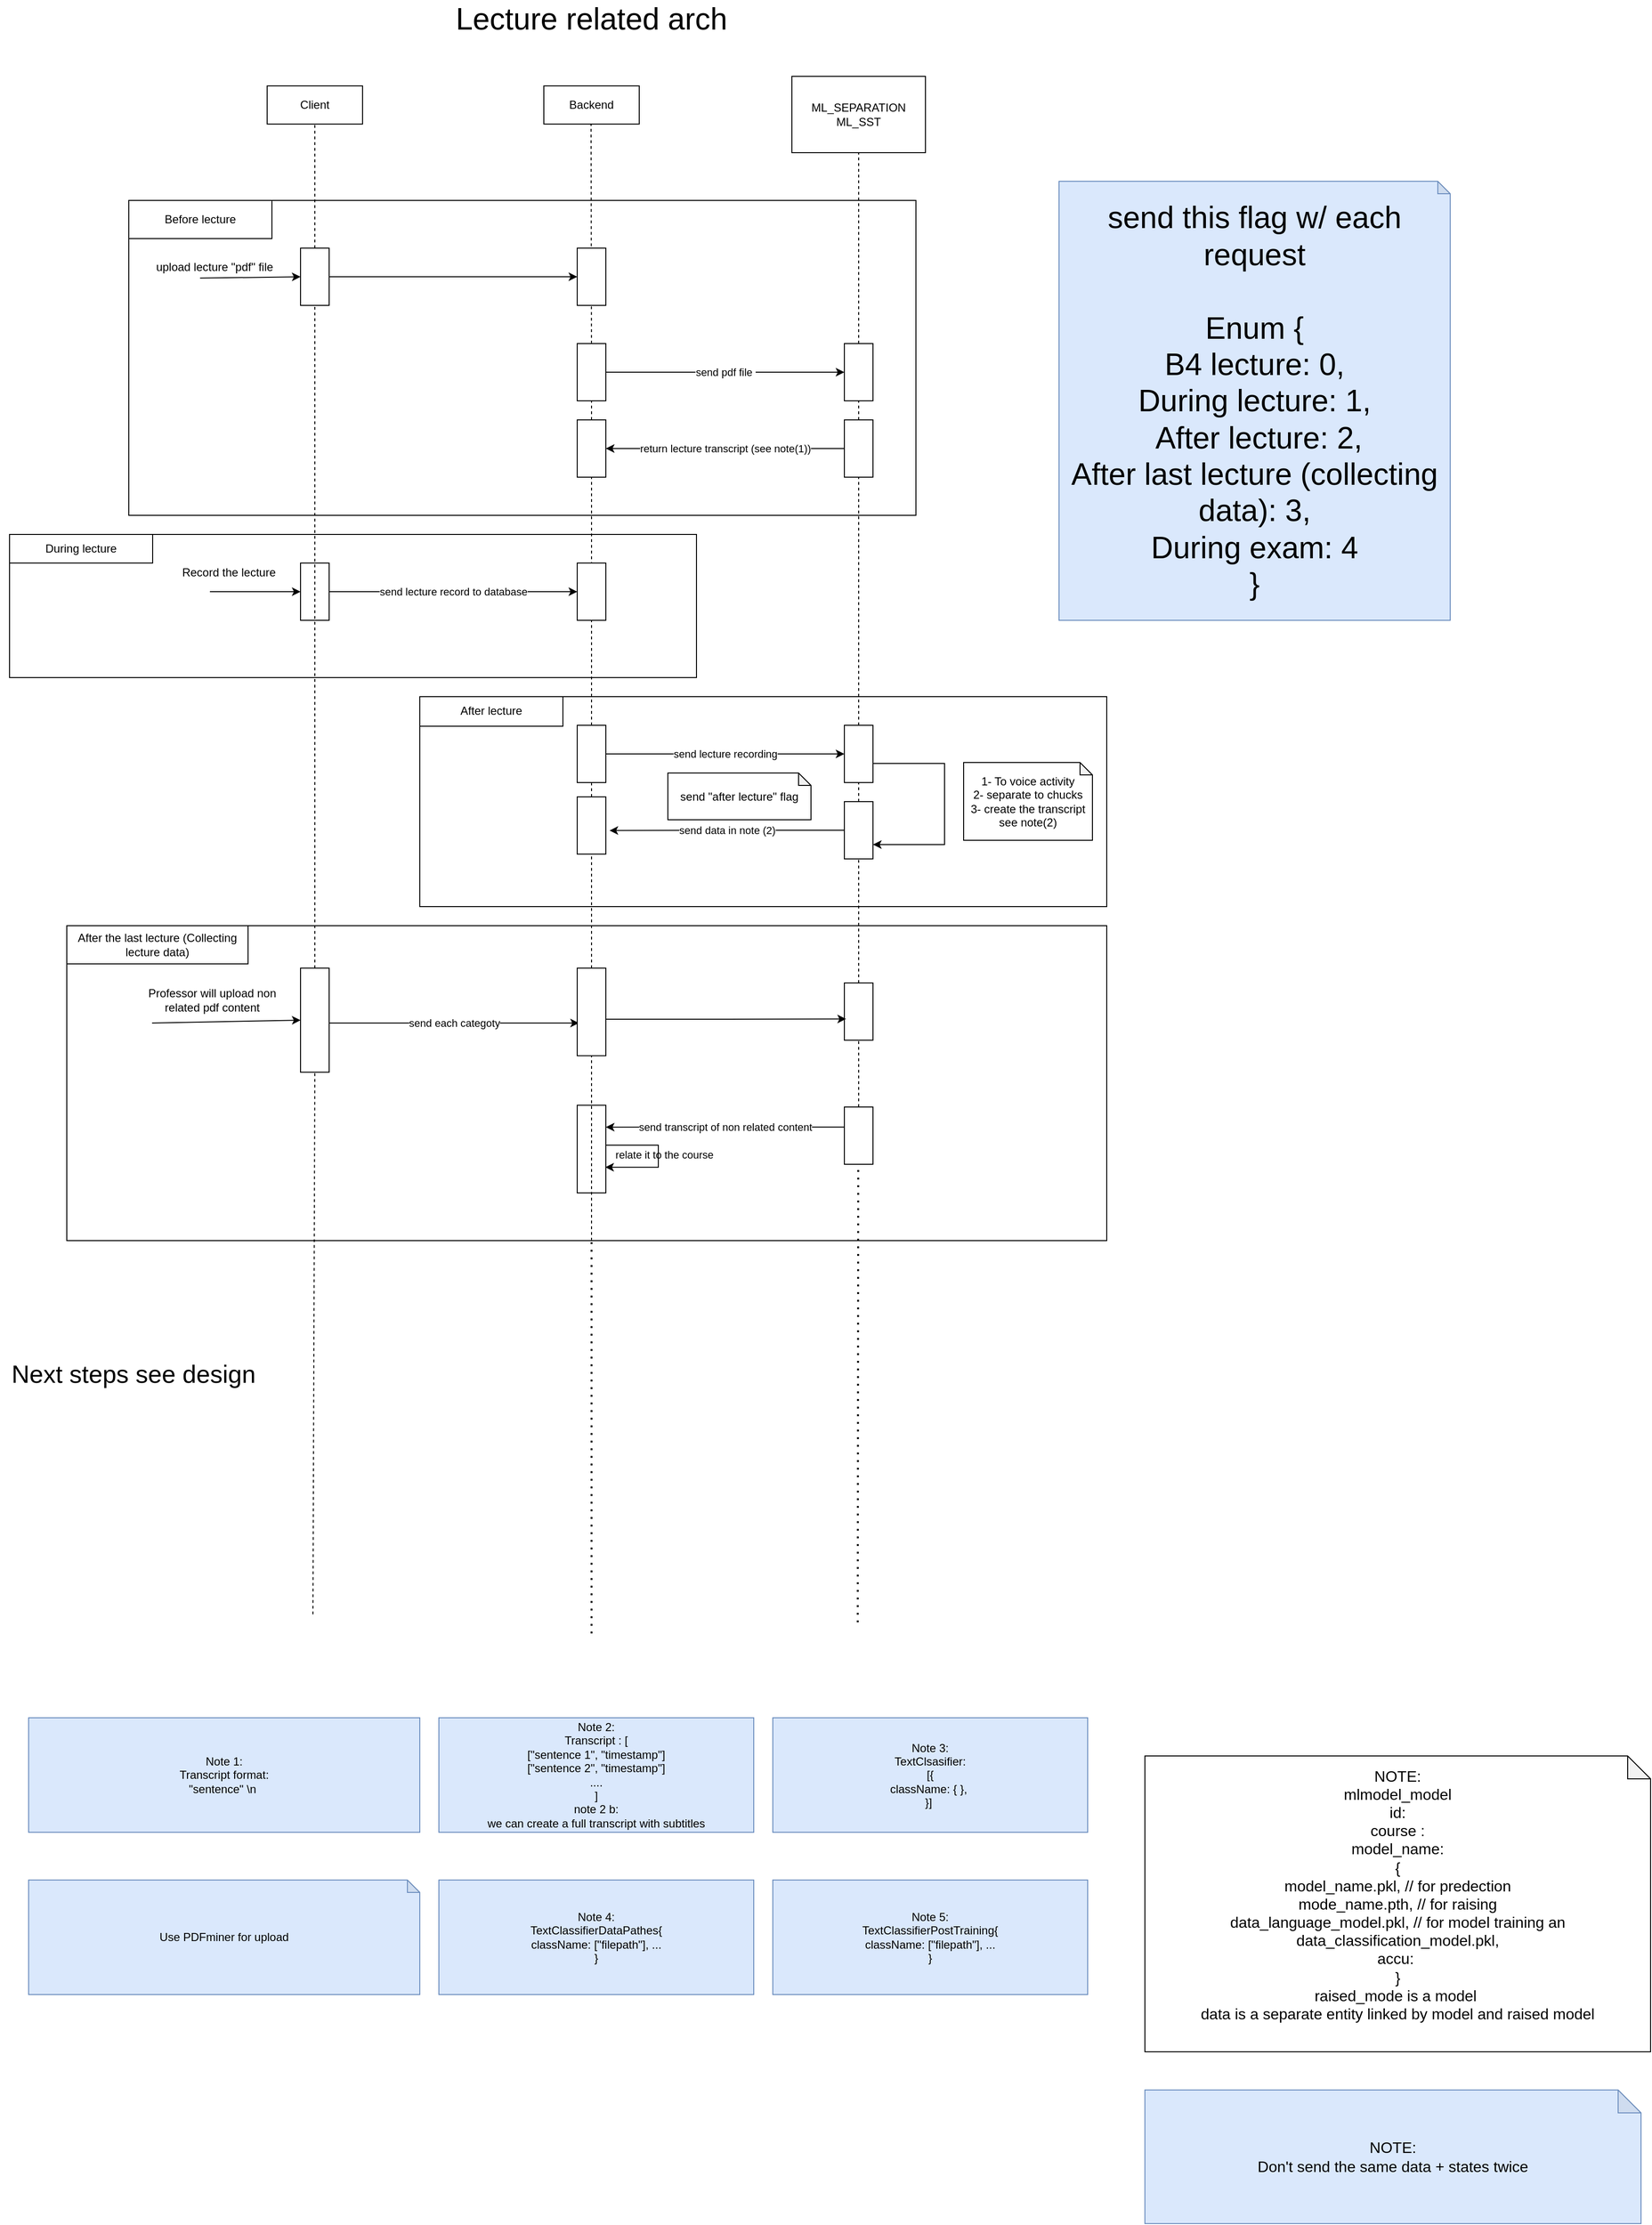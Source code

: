 <mxfile version="14.5.1" type="device"><diagram id="t9fIXe5IZrU1LKNT7w47" name="Page-1"><mxGraphModel dx="1736" dy="1136" grid="1" gridSize="10" guides="1" tooltips="1" connect="1" arrows="1" fold="1" page="1" pageScale="1" pageWidth="1900" pageHeight="1900" math="0" shadow="0"><root><mxCell id="0"/><mxCell id="1" parent="0"/><mxCell id="dnmfDC7BGTYA0zMHTiSS-55" value="" style="group" parent="1" vertex="1" connectable="0"><mxGeometry x="170" y="1080" width="1090" height="470" as="geometry"/></mxCell><mxCell id="dnmfDC7BGTYA0zMHTiSS-56" value="" style="rounded=0;whiteSpace=wrap;html=1;" parent="dnmfDC7BGTYA0zMHTiSS-55" vertex="1"><mxGeometry width="1090" height="330" as="geometry"/></mxCell><mxCell id="dnmfDC7BGTYA0zMHTiSS-57" value="After the last lecture (Collecting lecture data)" style="rounded=0;whiteSpace=wrap;html=1;" parent="dnmfDC7BGTYA0zMHTiSS-55" vertex="1"><mxGeometry width="190" height="40" as="geometry"/></mxCell><mxCell id="dnmfDC7BGTYA0zMHTiSS-62" value="Professor will upload non related pdf content" style="text;html=1;strokeColor=none;fillColor=none;align=center;verticalAlign=middle;whiteSpace=wrap;rounded=0;" parent="dnmfDC7BGTYA0zMHTiSS-55" vertex="1"><mxGeometry x="70" y="60.005" width="165" height="36.364" as="geometry"/></mxCell><mxCell id="dnmfDC7BGTYA0zMHTiSS-59" value="" style="rounded=0;whiteSpace=wrap;html=1;" parent="dnmfDC7BGTYA0zMHTiSS-55" vertex="1"><mxGeometry x="245" y="44.455" width="30" height="109.091" as="geometry"/></mxCell><mxCell id="dnmfDC7BGTYA0zMHTiSS-61" value="" style="endArrow=classic;html=1;entryX=0;entryY=0.5;entryDx=0;entryDy=0;exitX=0.082;exitY=0.309;exitDx=0;exitDy=0;exitPerimeter=0;" parent="dnmfDC7BGTYA0zMHTiSS-55" source="dnmfDC7BGTYA0zMHTiSS-56" target="dnmfDC7BGTYA0zMHTiSS-59" edge="1"><mxGeometry width="50" height="50" relative="1" as="geometry"><mxPoint x="129" y="99" as="sourcePoint"/><mxPoint x="120" y="70" as="targetPoint"/></mxGeometry></mxCell><mxCell id="dnmfDC7BGTYA0zMHTiSS-82" value="&lt;span style=&quot;font-size: 11px ; background-color: rgb(255 , 255 , 255)&quot;&gt;&amp;nbsp;relate it to the course&lt;/span&gt;" style="text;html=1;align=center;verticalAlign=middle;whiteSpace=wrap;rounded=0;" parent="dnmfDC7BGTYA0zMHTiSS-55" vertex="1"><mxGeometry x="565" y="230.0" width="120" height="20" as="geometry"/></mxCell><mxCell id="dnmfDC7BGTYA0zMHTiSS-85" style="edgeStyle=orthogonalEdgeStyle;rounded=0;orthogonalLoop=1;jettySize=auto;html=1;entryX=0.981;entryY=0.707;entryDx=0;entryDy=0;entryPerimeter=0;" parent="dnmfDC7BGTYA0zMHTiSS-55" source="dnmfDC7BGTYA0zMHTiSS-79" target="dnmfDC7BGTYA0zMHTiSS-79" edge="1"><mxGeometry relative="1" as="geometry"><Array as="points"><mxPoint x="620" y="230"/><mxPoint x="620" y="253"/></Array></mxGeometry></mxCell><mxCell id="dnmfDC7BGTYA0zMHTiSS-66" value="" style="rounded=0;whiteSpace=wrap;html=1;" parent="dnmfDC7BGTYA0zMHTiSS-55" vertex="1"><mxGeometry x="815" y="60" width="30" height="60" as="geometry"/></mxCell><mxCell id="YaJRXrGMl-IXoEO9RXp6-7" value="" style="endArrow=none;dashed=1;html=1;dashPattern=1 3;strokeWidth=2;" parent="dnmfDC7BGTYA0zMHTiSS-55" edge="1"><mxGeometry width="50" height="50" relative="1" as="geometry"><mxPoint x="550" y="741.667" as="sourcePoint"/><mxPoint x="550" y="330" as="targetPoint"/></mxGeometry></mxCell><mxCell id="YaJRXrGMl-IXoEO9RXp6-8" value="" style="endArrow=none;dashed=1;html=1;dashPattern=1 3;strokeWidth=2;" parent="dnmfDC7BGTYA0zMHTiSS-55" edge="1"><mxGeometry width="50" height="50" relative="1" as="geometry"><mxPoint x="829" y="730" as="sourcePoint"/><mxPoint x="829.58" y="250" as="targetPoint"/></mxGeometry></mxCell><mxCell id="dnmfDC7BGTYA0zMHTiSS-79" value="" style="rounded=0;whiteSpace=wrap;html=1;" parent="dnmfDC7BGTYA0zMHTiSS-55" vertex="1"><mxGeometry x="535" y="188.15" width="30" height="91.85" as="geometry"/></mxCell><mxCell id="dnmfDC7BGTYA0zMHTiSS-36" value="" style="group" parent="1" vertex="1" connectable="0"><mxGeometry x="540" y="840" width="720" height="220" as="geometry"/></mxCell><mxCell id="dnmfDC7BGTYA0zMHTiSS-37" value="" style="rounded=0;whiteSpace=wrap;html=1;" parent="dnmfDC7BGTYA0zMHTiSS-36" vertex="1"><mxGeometry width="720" height="220" as="geometry"/></mxCell><mxCell id="dnmfDC7BGTYA0zMHTiSS-38" value="After lecture" style="rounded=0;whiteSpace=wrap;html=1;" parent="dnmfDC7BGTYA0zMHTiSS-36" vertex="1"><mxGeometry width="150" height="30.963" as="geometry"/></mxCell><mxCell id="dnmfDC7BGTYA0zMHTiSS-48" value="1- To voice activity&lt;br&gt;2- separate to chucks&lt;br&gt;3- create the transcript&lt;br&gt;see note(2)" style="shape=note;whiteSpace=wrap;html=1;backgroundOutline=1;darkOpacity=0.05;size=13;" parent="dnmfDC7BGTYA0zMHTiSS-36" vertex="1"><mxGeometry x="570" y="68.999" width="135" height="81.481" as="geometry"/></mxCell><mxCell id="C_VRfRrQNKZVex1u7jEw-1" value="send &quot;after lecture&quot; flag" style="shape=note;whiteSpace=wrap;html=1;backgroundOutline=1;darkOpacity=0.05;size=13;" parent="dnmfDC7BGTYA0zMHTiSS-36" vertex="1"><mxGeometry x="260" y="80" width="150" height="49" as="geometry"/></mxCell><mxCell id="dnmfDC7BGTYA0zMHTiSS-16" value="" style="rounded=0;whiteSpace=wrap;html=1;" parent="1" vertex="1"><mxGeometry x="235" y="320" width="825" height="330" as="geometry"/></mxCell><mxCell id="dnmfDC7BGTYA0zMHTiSS-18" value="" style="group" parent="1" vertex="1" connectable="0"><mxGeometry x="110" y="670" width="720" height="190.0" as="geometry"/></mxCell><mxCell id="dnmfDC7BGTYA0zMHTiSS-9" value="" style="rounded=0;whiteSpace=wrap;html=1;" parent="dnmfDC7BGTYA0zMHTiSS-18" vertex="1"><mxGeometry width="720" height="150" as="geometry"/></mxCell><mxCell id="dnmfDC7BGTYA0zMHTiSS-10" value="During lecture" style="rounded=0;whiteSpace=wrap;html=1;" parent="dnmfDC7BGTYA0zMHTiSS-18" vertex="1"><mxGeometry width="150" height="30" as="geometry"/></mxCell><mxCell id="XkdScpOMbfq8rTRAyUa--1" value="Client" style="rounded=0;whiteSpace=wrap;html=1;" parent="1" vertex="1"><mxGeometry x="380" y="200" width="100" height="40" as="geometry"/></mxCell><mxCell id="XkdScpOMbfq8rTRAyUa--2" value="Backend" style="rounded=0;whiteSpace=wrap;html=1;" parent="1" vertex="1"><mxGeometry x="670" y="200" width="100" height="40" as="geometry"/></mxCell><mxCell id="XkdScpOMbfq8rTRAyUa--3" value="ML_SEPARATION&lt;br&gt;ML_SST&lt;br&gt;" style="rounded=0;whiteSpace=wrap;html=1;" parent="1" vertex="1"><mxGeometry x="930" y="190" width="140" height="80" as="geometry"/></mxCell><mxCell id="XkdScpOMbfq8rTRAyUa--6" value="" style="endArrow=none;dashed=1;html=1;entryX=0.5;entryY=1;entryDx=0;entryDy=0;" parent="1" source="dnmfDC7BGTYA0zMHTiSS-19" target="XkdScpOMbfq8rTRAyUa--1" edge="1"><mxGeometry width="50" height="50" relative="1" as="geometry"><mxPoint x="430" y="683.429" as="sourcePoint"/><mxPoint x="480" y="320" as="targetPoint"/></mxGeometry></mxCell><mxCell id="XkdScpOMbfq8rTRAyUa--7" value="" style="endArrow=none;dashed=1;html=1;entryX=0.5;entryY=1;entryDx=0;entryDy=0;" parent="1" source="dnmfDC7BGTYA0zMHTiSS-25" edge="1"><mxGeometry width="50" height="50" relative="1" as="geometry"><mxPoint x="719.957" y="660" as="sourcePoint"/><mxPoint x="719.5" y="240" as="targetPoint"/></mxGeometry></mxCell><mxCell id="XkdScpOMbfq8rTRAyUa--8" value="" style="endArrow=none;dashed=1;html=1;" parent="1" source="dnmfDC7BGTYA0zMHTiSS-27" edge="1"><mxGeometry width="50" height="50" relative="1" as="geometry"><mxPoint x="1000" y="614.138" as="sourcePoint"/><mxPoint x="1000" y="270" as="targetPoint"/></mxGeometry></mxCell><mxCell id="XkdScpOMbfq8rTRAyUa--15" value="&lt;span style=&quot;font-size: 32px&quot;&gt;Lecture related arch&lt;br&gt;&lt;/span&gt;" style="text;html=1;strokeColor=none;fillColor=none;align=center;verticalAlign=middle;whiteSpace=wrap;rounded=0;" parent="1" vertex="1"><mxGeometry x="575" y="110" width="290" height="40" as="geometry"/></mxCell><mxCell id="dnmfDC7BGTYA0zMHTiSS-5" value="send lecture record to database" style="edgeStyle=orthogonalEdgeStyle;rounded=0;orthogonalLoop=1;jettySize=auto;html=1;entryX=0;entryY=0.5;entryDx=0;entryDy=0;" parent="1" source="dnmfDC7BGTYA0zMHTiSS-1" target="dnmfDC7BGTYA0zMHTiSS-4" edge="1"><mxGeometry relative="1" as="geometry"/></mxCell><mxCell id="dnmfDC7BGTYA0zMHTiSS-1" value="" style="rounded=0;whiteSpace=wrap;html=1;" parent="1" vertex="1"><mxGeometry x="415" y="700" width="30" height="60" as="geometry"/></mxCell><mxCell id="dnmfDC7BGTYA0zMHTiSS-2" value="" style="endArrow=classic;html=1;entryX=0;entryY=0.5;entryDx=0;entryDy=0;" parent="1" target="dnmfDC7BGTYA0zMHTiSS-1" edge="1"><mxGeometry width="50" height="50" relative="1" as="geometry"><mxPoint x="320" y="730" as="sourcePoint"/><mxPoint x="300" y="690" as="targetPoint"/></mxGeometry></mxCell><mxCell id="dnmfDC7BGTYA0zMHTiSS-3" value="Record the lecture" style="text;html=1;strokeColor=none;fillColor=none;align=center;verticalAlign=middle;whiteSpace=wrap;rounded=0;" parent="1" vertex="1"><mxGeometry x="280" y="700" width="120" height="20" as="geometry"/></mxCell><mxCell id="dnmfDC7BGTYA0zMHTiSS-17" value="Before lecture" style="rounded=0;whiteSpace=wrap;html=1;" parent="1" vertex="1"><mxGeometry x="235" y="320" width="150" height="40" as="geometry"/></mxCell><mxCell id="dnmfDC7BGTYA0zMHTiSS-24" style="edgeStyle=orthogonalEdgeStyle;rounded=0;orthogonalLoop=1;jettySize=auto;html=1;entryX=0;entryY=0.5;entryDx=0;entryDy=0;" parent="1" source="dnmfDC7BGTYA0zMHTiSS-19" target="dnmfDC7BGTYA0zMHTiSS-23" edge="1"><mxGeometry relative="1" as="geometry"/></mxCell><mxCell id="dnmfDC7BGTYA0zMHTiSS-19" value="" style="rounded=0;whiteSpace=wrap;html=1;" parent="1" vertex="1"><mxGeometry x="415" y="370" width="30" height="60" as="geometry"/></mxCell><mxCell id="dnmfDC7BGTYA0zMHTiSS-20" value="" style="endArrow=none;dashed=1;html=1;entryX=0.5;entryY=1;entryDx=0;entryDy=0;" parent="1" source="dnmfDC7BGTYA0zMHTiSS-59" target="dnmfDC7BGTYA0zMHTiSS-19" edge="1"><mxGeometry width="50" height="50" relative="1" as="geometry"><mxPoint x="428" y="1340" as="sourcePoint"/><mxPoint x="430" y="240" as="targetPoint"/></mxGeometry></mxCell><mxCell id="dnmfDC7BGTYA0zMHTiSS-21" value="" style="endArrow=classic;html=1;entryX=0;entryY=0.5;entryDx=0;entryDy=0;exitX=0.398;exitY=1.071;exitDx=0;exitDy=0;exitPerimeter=0;" parent="1" source="dnmfDC7BGTYA0zMHTiSS-22" target="dnmfDC7BGTYA0zMHTiSS-19" edge="1"><mxGeometry width="50" height="50" relative="1" as="geometry"><mxPoint x="130" y="450" as="sourcePoint"/><mxPoint x="180" y="400" as="targetPoint"/></mxGeometry></mxCell><mxCell id="dnmfDC7BGTYA0zMHTiSS-22" value="upload lecture &quot;pdf&quot; file" style="text;html=1;strokeColor=none;fillColor=none;align=center;verticalAlign=middle;whiteSpace=wrap;rounded=0;" parent="1" vertex="1"><mxGeometry x="250" y="380" width="150" height="20" as="geometry"/></mxCell><mxCell id="dnmfDC7BGTYA0zMHTiSS-23" value="" style="rounded=0;whiteSpace=wrap;html=1;" parent="1" vertex="1"><mxGeometry x="705" y="370" width="30" height="60" as="geometry"/></mxCell><mxCell id="dnmfDC7BGTYA0zMHTiSS-29" value="send pdf file&amp;nbsp;" style="edgeStyle=orthogonalEdgeStyle;rounded=0;orthogonalLoop=1;jettySize=auto;html=1;entryX=0;entryY=0.5;entryDx=0;entryDy=0;" parent="1" source="dnmfDC7BGTYA0zMHTiSS-25" target="dnmfDC7BGTYA0zMHTiSS-27" edge="1"><mxGeometry relative="1" as="geometry"/></mxCell><mxCell id="dnmfDC7BGTYA0zMHTiSS-25" value="" style="rounded=0;whiteSpace=wrap;html=1;" parent="1" vertex="1"><mxGeometry x="705" y="470" width="30" height="60" as="geometry"/></mxCell><mxCell id="dnmfDC7BGTYA0zMHTiSS-26" value="" style="endArrow=none;dashed=1;html=1;entryX=0.5;entryY=1;entryDx=0;entryDy=0;" parent="1" source="dnmfDC7BGTYA0zMHTiSS-32" target="dnmfDC7BGTYA0zMHTiSS-25" edge="1"><mxGeometry width="50" height="50" relative="1" as="geometry"><mxPoint x="719.971" y="730" as="sourcePoint"/><mxPoint x="719.5" y="240" as="targetPoint"/></mxGeometry></mxCell><mxCell id="dnmfDC7BGTYA0zMHTiSS-27" value="" style="rounded=0;whiteSpace=wrap;html=1;" parent="1" vertex="1"><mxGeometry x="985" y="470" width="30" height="60" as="geometry"/></mxCell><mxCell id="dnmfDC7BGTYA0zMHTiSS-28" value="" style="endArrow=none;dashed=1;html=1;" parent="1" source="dnmfDC7BGTYA0zMHTiSS-30" target="dnmfDC7BGTYA0zMHTiSS-27" edge="1"><mxGeometry width="50" height="50" relative="1" as="geometry"><mxPoint x="1000" y="730" as="sourcePoint"/><mxPoint x="1000" y="270" as="targetPoint"/></mxGeometry></mxCell><mxCell id="dnmfDC7BGTYA0zMHTiSS-34" value="return lecture transcript (see note(1))" style="edgeStyle=orthogonalEdgeStyle;rounded=0;orthogonalLoop=1;jettySize=auto;html=1;entryX=1;entryY=0.5;entryDx=0;entryDy=0;" parent="1" source="dnmfDC7BGTYA0zMHTiSS-30" target="dnmfDC7BGTYA0zMHTiSS-32" edge="1"><mxGeometry relative="1" as="geometry"/></mxCell><mxCell id="dnmfDC7BGTYA0zMHTiSS-30" value="" style="rounded=0;whiteSpace=wrap;html=1;" parent="1" vertex="1"><mxGeometry x="985" y="550" width="30" height="60" as="geometry"/></mxCell><mxCell id="dnmfDC7BGTYA0zMHTiSS-31" value="" style="endArrow=none;dashed=1;html=1;" parent="1" source="dnmfDC7BGTYA0zMHTiSS-41" target="dnmfDC7BGTYA0zMHTiSS-30" edge="1"><mxGeometry width="50" height="50" relative="1" as="geometry"><mxPoint x="1000" y="990" as="sourcePoint"/><mxPoint x="1000" y="530" as="targetPoint"/></mxGeometry></mxCell><mxCell id="dnmfDC7BGTYA0zMHTiSS-32" value="" style="rounded=0;whiteSpace=wrap;html=1;" parent="1" vertex="1"><mxGeometry x="705" y="550" width="30" height="60" as="geometry"/></mxCell><mxCell id="dnmfDC7BGTYA0zMHTiSS-33" value="" style="endArrow=none;dashed=1;html=1;entryX=0.5;entryY=1;entryDx=0;entryDy=0;" parent="1" source="dnmfDC7BGTYA0zMHTiSS-39" target="dnmfDC7BGTYA0zMHTiSS-32" edge="1"><mxGeometry width="50" height="50" relative="1" as="geometry"><mxPoint x="720" y="940" as="sourcePoint"/><mxPoint x="720" y="530" as="targetPoint"/></mxGeometry></mxCell><mxCell id="dnmfDC7BGTYA0zMHTiSS-35" value="Note 1:&lt;br&gt;Transcript format:&lt;br&gt;&quot;sentence&quot; \n&amp;nbsp;" style="rounded=0;whiteSpace=wrap;html=1;fillColor=#dae8fc;strokeColor=#6c8ebf;" parent="1" vertex="1"><mxGeometry x="130" y="1910" width="410" height="120" as="geometry"/></mxCell><mxCell id="dnmfDC7BGTYA0zMHTiSS-4" value="" style="rounded=0;whiteSpace=wrap;html=1;" parent="1" vertex="1"><mxGeometry x="705" y="700" width="30" height="60" as="geometry"/></mxCell><mxCell id="dnmfDC7BGTYA0zMHTiSS-43" value="send lecture recording" style="edgeStyle=orthogonalEdgeStyle;rounded=0;orthogonalLoop=1;jettySize=auto;html=1;entryX=0;entryY=0.5;entryDx=0;entryDy=0;" parent="1" source="dnmfDC7BGTYA0zMHTiSS-39" target="dnmfDC7BGTYA0zMHTiSS-41" edge="1"><mxGeometry relative="1" as="geometry"/></mxCell><mxCell id="dnmfDC7BGTYA0zMHTiSS-39" value="" style="rounded=0;whiteSpace=wrap;html=1;" parent="1" vertex="1"><mxGeometry x="705" y="870" width="30" height="60" as="geometry"/></mxCell><mxCell id="dnmfDC7BGTYA0zMHTiSS-40" value="" style="endArrow=none;dashed=1;html=1;entryX=0.5;entryY=1;entryDx=0;entryDy=0;" parent="1" source="dnmfDC7BGTYA0zMHTiSS-51" target="dnmfDC7BGTYA0zMHTiSS-39" edge="1"><mxGeometry width="50" height="50" relative="1" as="geometry"><mxPoint x="720" y="1160" as="sourcePoint"/><mxPoint x="720.0" y="610" as="targetPoint"/></mxGeometry></mxCell><mxCell id="dnmfDC7BGTYA0zMHTiSS-47" style="edgeStyle=orthogonalEdgeStyle;rounded=0;orthogonalLoop=1;jettySize=auto;html=1;entryX=1;entryY=0.75;entryDx=0;entryDy=0;" parent="1" source="dnmfDC7BGTYA0zMHTiSS-41" target="dnmfDC7BGTYA0zMHTiSS-44" edge="1"><mxGeometry relative="1" as="geometry"><mxPoint x="1120" y="1000" as="targetPoint"/><Array as="points"><mxPoint x="1090" y="910"/><mxPoint x="1090" y="995"/></Array></mxGeometry></mxCell><mxCell id="dnmfDC7BGTYA0zMHTiSS-41" value="" style="rounded=0;whiteSpace=wrap;html=1;" parent="1" vertex="1"><mxGeometry x="985" y="870" width="30" height="60" as="geometry"/></mxCell><mxCell id="dnmfDC7BGTYA0zMHTiSS-42" value="" style="endArrow=none;dashed=1;html=1;" parent="1" source="dnmfDC7BGTYA0zMHTiSS-44" target="dnmfDC7BGTYA0zMHTiSS-41" edge="1"><mxGeometry width="50" height="50" relative="1" as="geometry"><mxPoint x="1000" y="1060" as="sourcePoint"/><mxPoint x="1000.0" y="610" as="targetPoint"/></mxGeometry></mxCell><mxCell id="dnmfDC7BGTYA0zMHTiSS-54" value="send data in note (2)" style="edgeStyle=orthogonalEdgeStyle;rounded=0;orthogonalLoop=1;jettySize=auto;html=1;entryX=1.129;entryY=0.588;entryDx=0;entryDy=0;entryPerimeter=0;" parent="1" source="dnmfDC7BGTYA0zMHTiSS-44" target="dnmfDC7BGTYA0zMHTiSS-51" edge="1"><mxGeometry relative="1" as="geometry"/></mxCell><mxCell id="dnmfDC7BGTYA0zMHTiSS-44" value="" style="rounded=0;whiteSpace=wrap;html=1;" parent="1" vertex="1"><mxGeometry x="985" y="950" width="30" height="60" as="geometry"/></mxCell><mxCell id="dnmfDC7BGTYA0zMHTiSS-45" value="" style="endArrow=none;dashed=1;html=1;" parent="1" source="dnmfDC7BGTYA0zMHTiSS-66" target="dnmfDC7BGTYA0zMHTiSS-44" edge="1"><mxGeometry width="50" height="50" relative="1" as="geometry"><mxPoint x="1000" y="1340" as="sourcePoint"/><mxPoint x="1000" y="930" as="targetPoint"/></mxGeometry></mxCell><mxCell id="dnmfDC7BGTYA0zMHTiSS-49" value="Note 2:&lt;br&gt;Transcript : [&lt;br&gt;[&quot;sentence 1&quot;, &quot;timestamp&quot;]&lt;br&gt;[&quot;sentence 2&quot;, &quot;timestamp&quot;]&lt;br&gt;....&lt;br&gt;]&lt;br&gt;note 2 b:&lt;br&gt;we can create a full transcript with subtitles" style="rounded=0;whiteSpace=wrap;html=1;fillColor=#dae8fc;strokeColor=#6c8ebf;" parent="1" vertex="1"><mxGeometry x="560" y="1910" width="330" height="120" as="geometry"/></mxCell><mxCell id="dnmfDC7BGTYA0zMHTiSS-51" value="" style="rounded=0;whiteSpace=wrap;html=1;" parent="1" vertex="1"><mxGeometry x="705" y="945" width="30" height="60" as="geometry"/></mxCell><mxCell id="dnmfDC7BGTYA0zMHTiSS-52" value="" style="endArrow=none;dashed=1;html=1;entryX=0.5;entryY=1;entryDx=0;entryDy=0;" parent="1" source="JWPGOM2hdLenliW8jFIb-2" target="dnmfDC7BGTYA0zMHTiSS-51" edge="1"><mxGeometry width="50" height="50" relative="1" as="geometry"><mxPoint x="720" y="1502.286" as="sourcePoint"/><mxPoint x="720" y="930" as="targetPoint"/></mxGeometry></mxCell><mxCell id="dnmfDC7BGTYA0zMHTiSS-60" value="" style="endArrow=none;dashed=1;html=1;entryX=0.5;entryY=1;entryDx=0;entryDy=0;" parent="1" target="dnmfDC7BGTYA0zMHTiSS-59" edge="1"><mxGeometry width="50" height="50" relative="1" as="geometry"><mxPoint x="428" y="1801.667" as="sourcePoint"/><mxPoint x="430" y="430" as="targetPoint"/></mxGeometry></mxCell><mxCell id="dnmfDC7BGTYA0zMHTiSS-67" value="" style="endArrow=none;dashed=1;html=1;" parent="1" source="dnmfDC7BGTYA0zMHTiSS-77" target="dnmfDC7BGTYA0zMHTiSS-66" edge="1"><mxGeometry width="50" height="50" relative="1" as="geometry"><mxPoint x="1000" y="1530" as="sourcePoint"/><mxPoint x="1000" y="1010" as="targetPoint"/></mxGeometry></mxCell><mxCell id="dnmfDC7BGTYA0zMHTiSS-71" value="Note 4:&lt;br&gt;TextClassifierDataPathes{&lt;br&gt;className: [&quot;filepath&quot;], ...&lt;br&gt;}" style="rounded=0;whiteSpace=wrap;html=1;fillColor=#dae8fc;strokeColor=#6c8ebf;" parent="1" vertex="1"><mxGeometry x="560" y="2080" width="330" height="120" as="geometry"/></mxCell><mxCell id="dnmfDC7BGTYA0zMHTiSS-73" value="Note 3:&lt;br&gt;TextClsasifier:&lt;br&gt;[{&lt;br&gt;className: { },&amp;nbsp;&lt;br&gt;}]&amp;nbsp;" style="rounded=0;whiteSpace=wrap;html=1;fillColor=#dae8fc;strokeColor=#6c8ebf;" parent="1" vertex="1"><mxGeometry x="910" y="1910" width="330" height="120" as="geometry"/></mxCell><mxCell id="dnmfDC7BGTYA0zMHTiSS-74" value="send each categoty" style="edgeStyle=orthogonalEdgeStyle;rounded=0;orthogonalLoop=1;jettySize=auto;html=1;entryX=0.059;entryY=0.627;entryDx=0;entryDy=0;entryPerimeter=0;" parent="1" source="dnmfDC7BGTYA0zMHTiSS-59" target="JWPGOM2hdLenliW8jFIb-2" edge="1"><mxGeometry relative="1" as="geometry"><Array as="points"><mxPoint x="570" y="1182"/><mxPoint x="570" y="1182"/></Array></mxGeometry></mxCell><mxCell id="dnmfDC7BGTYA0zMHTiSS-83" value="send transcript of non related content" style="edgeStyle=orthogonalEdgeStyle;rounded=0;orthogonalLoop=1;jettySize=auto;html=1;entryX=1;entryY=0.25;entryDx=0;entryDy=0;" parent="1" source="dnmfDC7BGTYA0zMHTiSS-77" target="dnmfDC7BGTYA0zMHTiSS-79" edge="1"><mxGeometry relative="1" as="geometry"><Array as="points"><mxPoint x="920" y="1291"/><mxPoint x="920" y="1291"/></Array></mxGeometry></mxCell><mxCell id="dnmfDC7BGTYA0zMHTiSS-77" value="" style="rounded=0;whiteSpace=wrap;html=1;" parent="1" vertex="1"><mxGeometry x="985" y="1270" width="30" height="60" as="geometry"/></mxCell><mxCell id="dnmfDC7BGTYA0zMHTiSS-92" value="Note 5:&lt;br&gt;TextClassifierPostTraining{&lt;br&gt;className: [&quot;filepath&quot;], ...&lt;br&gt;}" style="rounded=0;whiteSpace=wrap;html=1;fillColor=#dae8fc;strokeColor=#6c8ebf;" parent="1" vertex="1"><mxGeometry x="910" y="2080" width="330" height="120" as="geometry"/></mxCell><mxCell id="JWPGOM2hdLenliW8jFIb-4" style="edgeStyle=orthogonalEdgeStyle;rounded=0;orthogonalLoop=1;jettySize=auto;html=1;entryX=0.059;entryY=0.629;entryDx=0;entryDy=0;entryPerimeter=0;" parent="1" source="JWPGOM2hdLenliW8jFIb-2" target="dnmfDC7BGTYA0zMHTiSS-66" edge="1"><mxGeometry relative="1" as="geometry"><Array as="points"><mxPoint x="830" y="1178"/><mxPoint x="830" y="1178"/></Array></mxGeometry></mxCell><mxCell id="JWPGOM2hdLenliW8jFIb-2" value="" style="rounded=0;whiteSpace=wrap;html=1;" parent="1" vertex="1"><mxGeometry x="705" y="1124.45" width="30" height="91.85" as="geometry"/></mxCell><mxCell id="JWPGOM2hdLenliW8jFIb-3" value="" style="endArrow=none;dashed=1;html=1;entryX=0.5;entryY=1;entryDx=0;entryDy=0;" parent="1" target="JWPGOM2hdLenliW8jFIb-2" edge="1"><mxGeometry width="50" height="50" relative="1" as="geometry"><mxPoint x="720" y="1410" as="sourcePoint"/><mxPoint x="720" y="1005" as="targetPoint"/></mxGeometry></mxCell><mxCell id="I3giw2f5GJqBPj09dBDx-1" value="&lt;font style=&quot;font-size: 16px&quot;&gt;NOTE:&lt;br&gt;mlmodel_model&lt;br&gt;id:&lt;br&gt;course :&lt;br&gt;model_name:&lt;br&gt;{&lt;br&gt;model_name.pkl, // for predection&lt;br&gt;mode_name.pth, // for raising&lt;br&gt;data_language_model.pkl, // for model training an&lt;br&gt;data_classification_model.pkl,&lt;br&gt;accu:&amp;nbsp;&lt;br&gt;}&lt;br&gt;raised_mode is a model&amp;nbsp;&lt;br&gt;data is a separate entity linked by model and raised model&lt;br&gt;&lt;br&gt;&lt;/font&gt;" style="shape=note;whiteSpace=wrap;html=1;backgroundOutline=1;darkOpacity=0.05;size=24;" parent="1" vertex="1"><mxGeometry x="1300" y="1950" width="530" height="310" as="geometry"/></mxCell><mxCell id="hJyvPVVW73W-R4z7psb1-1" value="&lt;font style=&quot;font-size: 26px&quot;&gt;Next steps see design&lt;/font&gt;" style="text;html=1;strokeColor=none;fillColor=none;align=center;verticalAlign=middle;whiteSpace=wrap;rounded=0;" parent="1" vertex="1"><mxGeometry x="100" y="1520" width="280" height="60" as="geometry"/></mxCell><mxCell id="C_VRfRrQNKZVex1u7jEw-2" value="Use PDFminer for upload" style="shape=note;whiteSpace=wrap;html=1;backgroundOutline=1;darkOpacity=0.05;size=13;fillColor=#dae8fc;strokeColor=#6c8ebf;" parent="1" vertex="1"><mxGeometry x="130" y="2080" width="410" height="120" as="geometry"/></mxCell><mxCell id="C_VRfRrQNKZVex1u7jEw-3" value="&lt;font style=&quot;font-size: 32px&quot;&gt;send this flag w/ each request&lt;br&gt;&lt;br&gt;Enum {&lt;br&gt;B4 lecture: 0,&lt;br&gt;During lecture: 1,&lt;br&gt;&amp;nbsp;After lecture: 2,&lt;br&gt;After last lecture (collecting data): 3,&lt;br&gt;During exam: 4&lt;br&gt;}&lt;br&gt;&lt;/font&gt;" style="shape=note;whiteSpace=wrap;html=1;backgroundOutline=1;darkOpacity=0.05;size=13;fillColor=#dae8fc;strokeColor=#6c8ebf;" parent="1" vertex="1"><mxGeometry x="1210" y="300" width="410" height="460" as="geometry"/></mxCell><mxCell id="GUKM75ERcTAIDWnXOZ0z-2" value="&lt;font style=&quot;font-size: 16px&quot;&gt;NOTE:&lt;br&gt;Don't send the same data + states twice&lt;br&gt;&lt;/font&gt;" style="shape=note;whiteSpace=wrap;html=1;backgroundOutline=1;darkOpacity=0.05;size=24;fillColor=#dae8fc;strokeColor=#6c8ebf;" parent="1" vertex="1"><mxGeometry x="1300" y="2300" width="520" height="140" as="geometry"/></mxCell></root></mxGraphModel></diagram></mxfile>